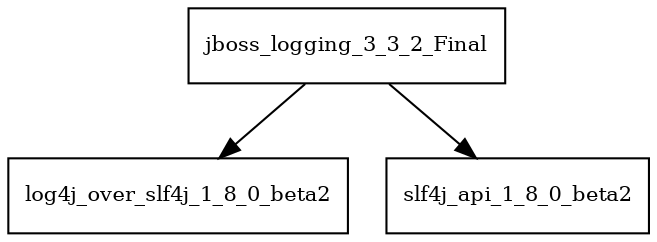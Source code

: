 digraph jboss_logging_3_3_2_Final_dependencies {
  node [shape = box, fontsize=10.0];
  jboss_logging_3_3_2_Final -> log4j_over_slf4j_1_8_0_beta2;
  jboss_logging_3_3_2_Final -> slf4j_api_1_8_0_beta2;
}
